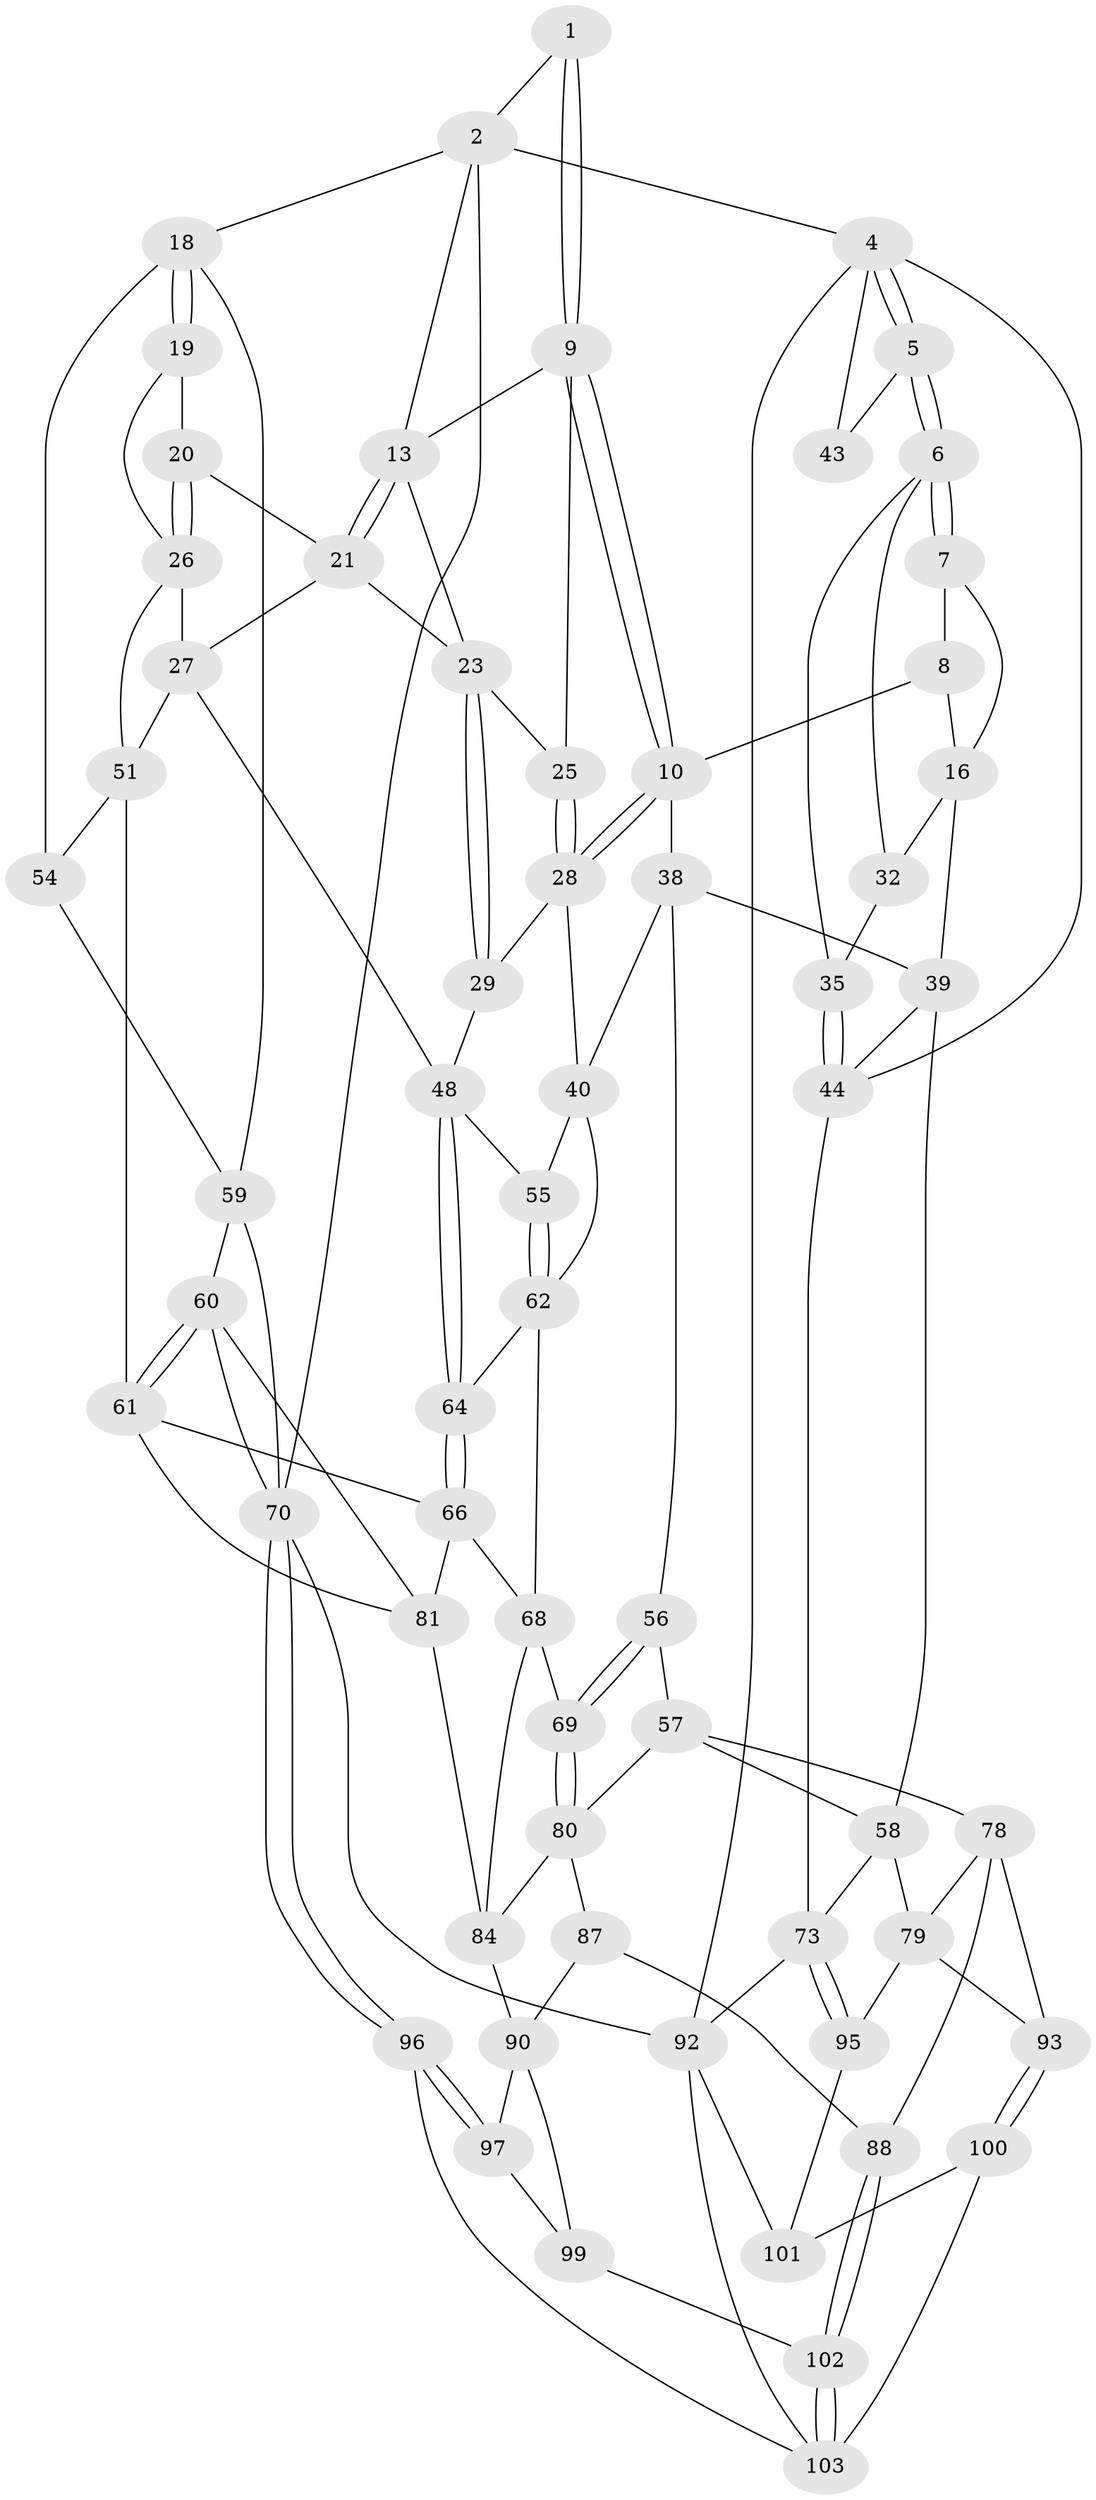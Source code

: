 // original degree distribution, {3: 0.037037037037037035, 4: 0.18518518518518517, 5: 0.5740740740740741, 6: 0.2037037037037037}
// Generated by graph-tools (version 1.1) at 2025/11/02/27/25 16:11:56]
// undirected, 63 vertices, 138 edges
graph export_dot {
graph [start="1"]
  node [color=gray90,style=filled];
  1 [pos="+0.5743600406461298+0"];
  2 [pos="+0.7251486734838227+0",super="+3"];
  4 [pos="+0+0",super="+46"];
  5 [pos="+0+0"];
  6 [pos="+0+0",super="+31"];
  7 [pos="+0.07807785298002824+0",super="+17"];
  8 [pos="+0.4243964044298728+0",super="+12"];
  9 [pos="+0.52586860467314+0.09258472585608932",super="+15"];
  10 [pos="+0.4458591921828587+0.14514629167531026",super="+11"];
  13 [pos="+0.7179034166158171+0",super="+14"];
  16 [pos="+0.2958598140079726+0.13390784491126304",super="+33"];
  18 [pos="+1+0",super="+53"];
  19 [pos="+0.9633614331432065+0.1188619777831131"];
  20 [pos="+0.8319718511577092+0.10366948011865072"];
  21 [pos="+0.7798623938813933+0.06616707845187214",super="+22"];
  23 [pos="+0.714938574395541+0.22035692880156238",super="+24"];
  25 [pos="+0.6009357750705128+0.1459347117792765"];
  26 [pos="+0.766812558740829+0.23156445169334272",super="+37"];
  27 [pos="+0.7431038201732705+0.23237286199871302",super="+47"];
  28 [pos="+0.5439553237753761+0.2468002739347941",super="+30"];
  29 [pos="+0.6272865738886189+0.2707372772104448"];
  32 [pos="+0.07838891424085942+0.046667001153505784",super="+34"];
  35 [pos="+0.16552279746837043+0.2540182773846219",super="+36"];
  38 [pos="+0.3767320640222726+0.34520491024790595",super="+42"];
  39 [pos="+0.36831254871844477+0.34531737333527623",super="+50"];
  40 [pos="+0.5485569853137862+0.297198577072206",super="+41"];
  43 [pos="+0.03907420105102199+0.22360709179343982"];
  44 [pos="+0.14587994693069578+0.3414590909709242",super="+45"];
  48 [pos="+0.7482334805116438+0.4008343659975174",super="+49"];
  51 [pos="+0.8991086623697191+0.34687177310341005",super="+52"];
  54 [pos="+0.9339982718383093+0.35633411025777284"];
  55 [pos="+0.6487960888972079+0.41662038845268645"];
  56 [pos="+0.42717601636572017+0.4115267303878042"];
  57 [pos="+0.3069722805413221+0.5153313379283623",super="+77"];
  58 [pos="+0.24346303348349585+0.48003966765933603",super="+72"];
  59 [pos="+0.9437990891267382+0.4538947398639645",super="+67"];
  60 [pos="+0.9141236741880608+0.5388924068156886",super="+82"];
  61 [pos="+0.8574067391461818+0.5228788510902442",super="+65"];
  62 [pos="+0.6520344509685702+0.4277346167459801",super="+63"];
  64 [pos="+0.7192020591453031+0.43693285921783587"];
  66 [pos="+0.7254724929691532+0.4723634224064343",super="+75"];
  68 [pos="+0.5657962973238905+0.48777451741646666",super="+76"];
  69 [pos="+0.43227205597840385+0.5520071205728633"];
  70 [pos="+1+1",super="+71"];
  73 [pos="+0+0.6746843635490846",super="+74"];
  78 [pos="+0.36341734142629095+0.6350746789671898",super="+89"];
  79 [pos="+0.25840723029822277+0.6576266055622442",super="+94"];
  80 [pos="+0.4151419433027146+0.5935561330131848",super="+85"];
  81 [pos="+0.7908666193062502+0.5910771257848493",super="+83"];
  84 [pos="+0.6076609536171285+0.6144817231952997",super="+86"];
  87 [pos="+0.48677167368470436+0.7925892864423053"];
  88 [pos="+0.4173061734870931+0.7922530687832667"];
  90 [pos="+0.7126161065065238+0.7674145786855529",super="+91"];
  92 [pos="+0+1",super="+106"];
  93 [pos="+0.3090928351255834+0.8423621989753709"];
  95 [pos="+0.050312627110001666+0.7601565079306545"];
  96 [pos="+1+1",super="+107"];
  97 [pos="+0.7219060453154749+0.789399052850992",super="+98"];
  99 [pos="+0.5804676567629645+0.9561799026075063"];
  100 [pos="+0.28905118243575545+0.8830474637770045",super="+104"];
  101 [pos="+0.16724517440275974+0.8834145159460809",super="+105"];
  102 [pos="+0.4326284613960404+0.9438326250020114"];
  103 [pos="+0.3879733513414906+1",super="+108"];
  1 -- 2;
  1 -- 9;
  1 -- 9;
  2 -- 13;
  2 -- 18;
  2 -- 4;
  2 -- 70;
  4 -- 5;
  4 -- 5;
  4 -- 92;
  4 -- 43;
  4 -- 44;
  5 -- 6;
  5 -- 6;
  5 -- 43;
  6 -- 7;
  6 -- 7;
  6 -- 32;
  6 -- 35;
  7 -- 8;
  7 -- 16;
  8 -- 16;
  8 -- 10;
  9 -- 10;
  9 -- 10;
  9 -- 13;
  9 -- 25;
  10 -- 28;
  10 -- 28;
  10 -- 38;
  13 -- 21;
  13 -- 21;
  13 -- 23;
  16 -- 32;
  16 -- 39;
  18 -- 19;
  18 -- 19;
  18 -- 54;
  18 -- 59;
  19 -- 20;
  19 -- 26;
  20 -- 21;
  20 -- 26;
  20 -- 26;
  21 -- 27;
  21 -- 23;
  23 -- 29;
  23 -- 29;
  23 -- 25;
  25 -- 28;
  25 -- 28;
  26 -- 27;
  26 -- 51;
  27 -- 48;
  27 -- 51;
  28 -- 40;
  28 -- 29;
  29 -- 48;
  32 -- 35;
  35 -- 44;
  35 -- 44;
  38 -- 39;
  38 -- 56;
  38 -- 40;
  39 -- 58;
  39 -- 44;
  40 -- 55;
  40 -- 62;
  44 -- 73;
  48 -- 64;
  48 -- 64;
  48 -- 55;
  51 -- 54;
  51 -- 61;
  54 -- 59;
  55 -- 62;
  55 -- 62;
  56 -- 57;
  56 -- 69;
  56 -- 69;
  57 -- 58;
  57 -- 80;
  57 -- 78;
  58 -- 73;
  58 -- 79;
  59 -- 60;
  59 -- 70;
  60 -- 61;
  60 -- 61;
  60 -- 81;
  60 -- 70;
  61 -- 81;
  61 -- 66;
  62 -- 64;
  62 -- 68;
  64 -- 66;
  64 -- 66;
  66 -- 81;
  66 -- 68;
  68 -- 69;
  68 -- 84;
  69 -- 80;
  69 -- 80;
  70 -- 96;
  70 -- 96;
  70 -- 92;
  73 -- 95;
  73 -- 95;
  73 -- 92;
  78 -- 79;
  78 -- 88;
  78 -- 93;
  79 -- 93;
  79 -- 95;
  80 -- 84;
  80 -- 87;
  81 -- 84;
  84 -- 90;
  87 -- 88;
  87 -- 90;
  88 -- 102;
  88 -- 102;
  90 -- 97;
  90 -- 99;
  92 -- 101;
  92 -- 103;
  93 -- 100;
  93 -- 100;
  95 -- 101;
  96 -- 97 [weight=2];
  96 -- 97;
  96 -- 103;
  97 -- 99;
  99 -- 102;
  100 -- 101 [weight=2];
  100 -- 103;
  102 -- 103;
  102 -- 103;
}
